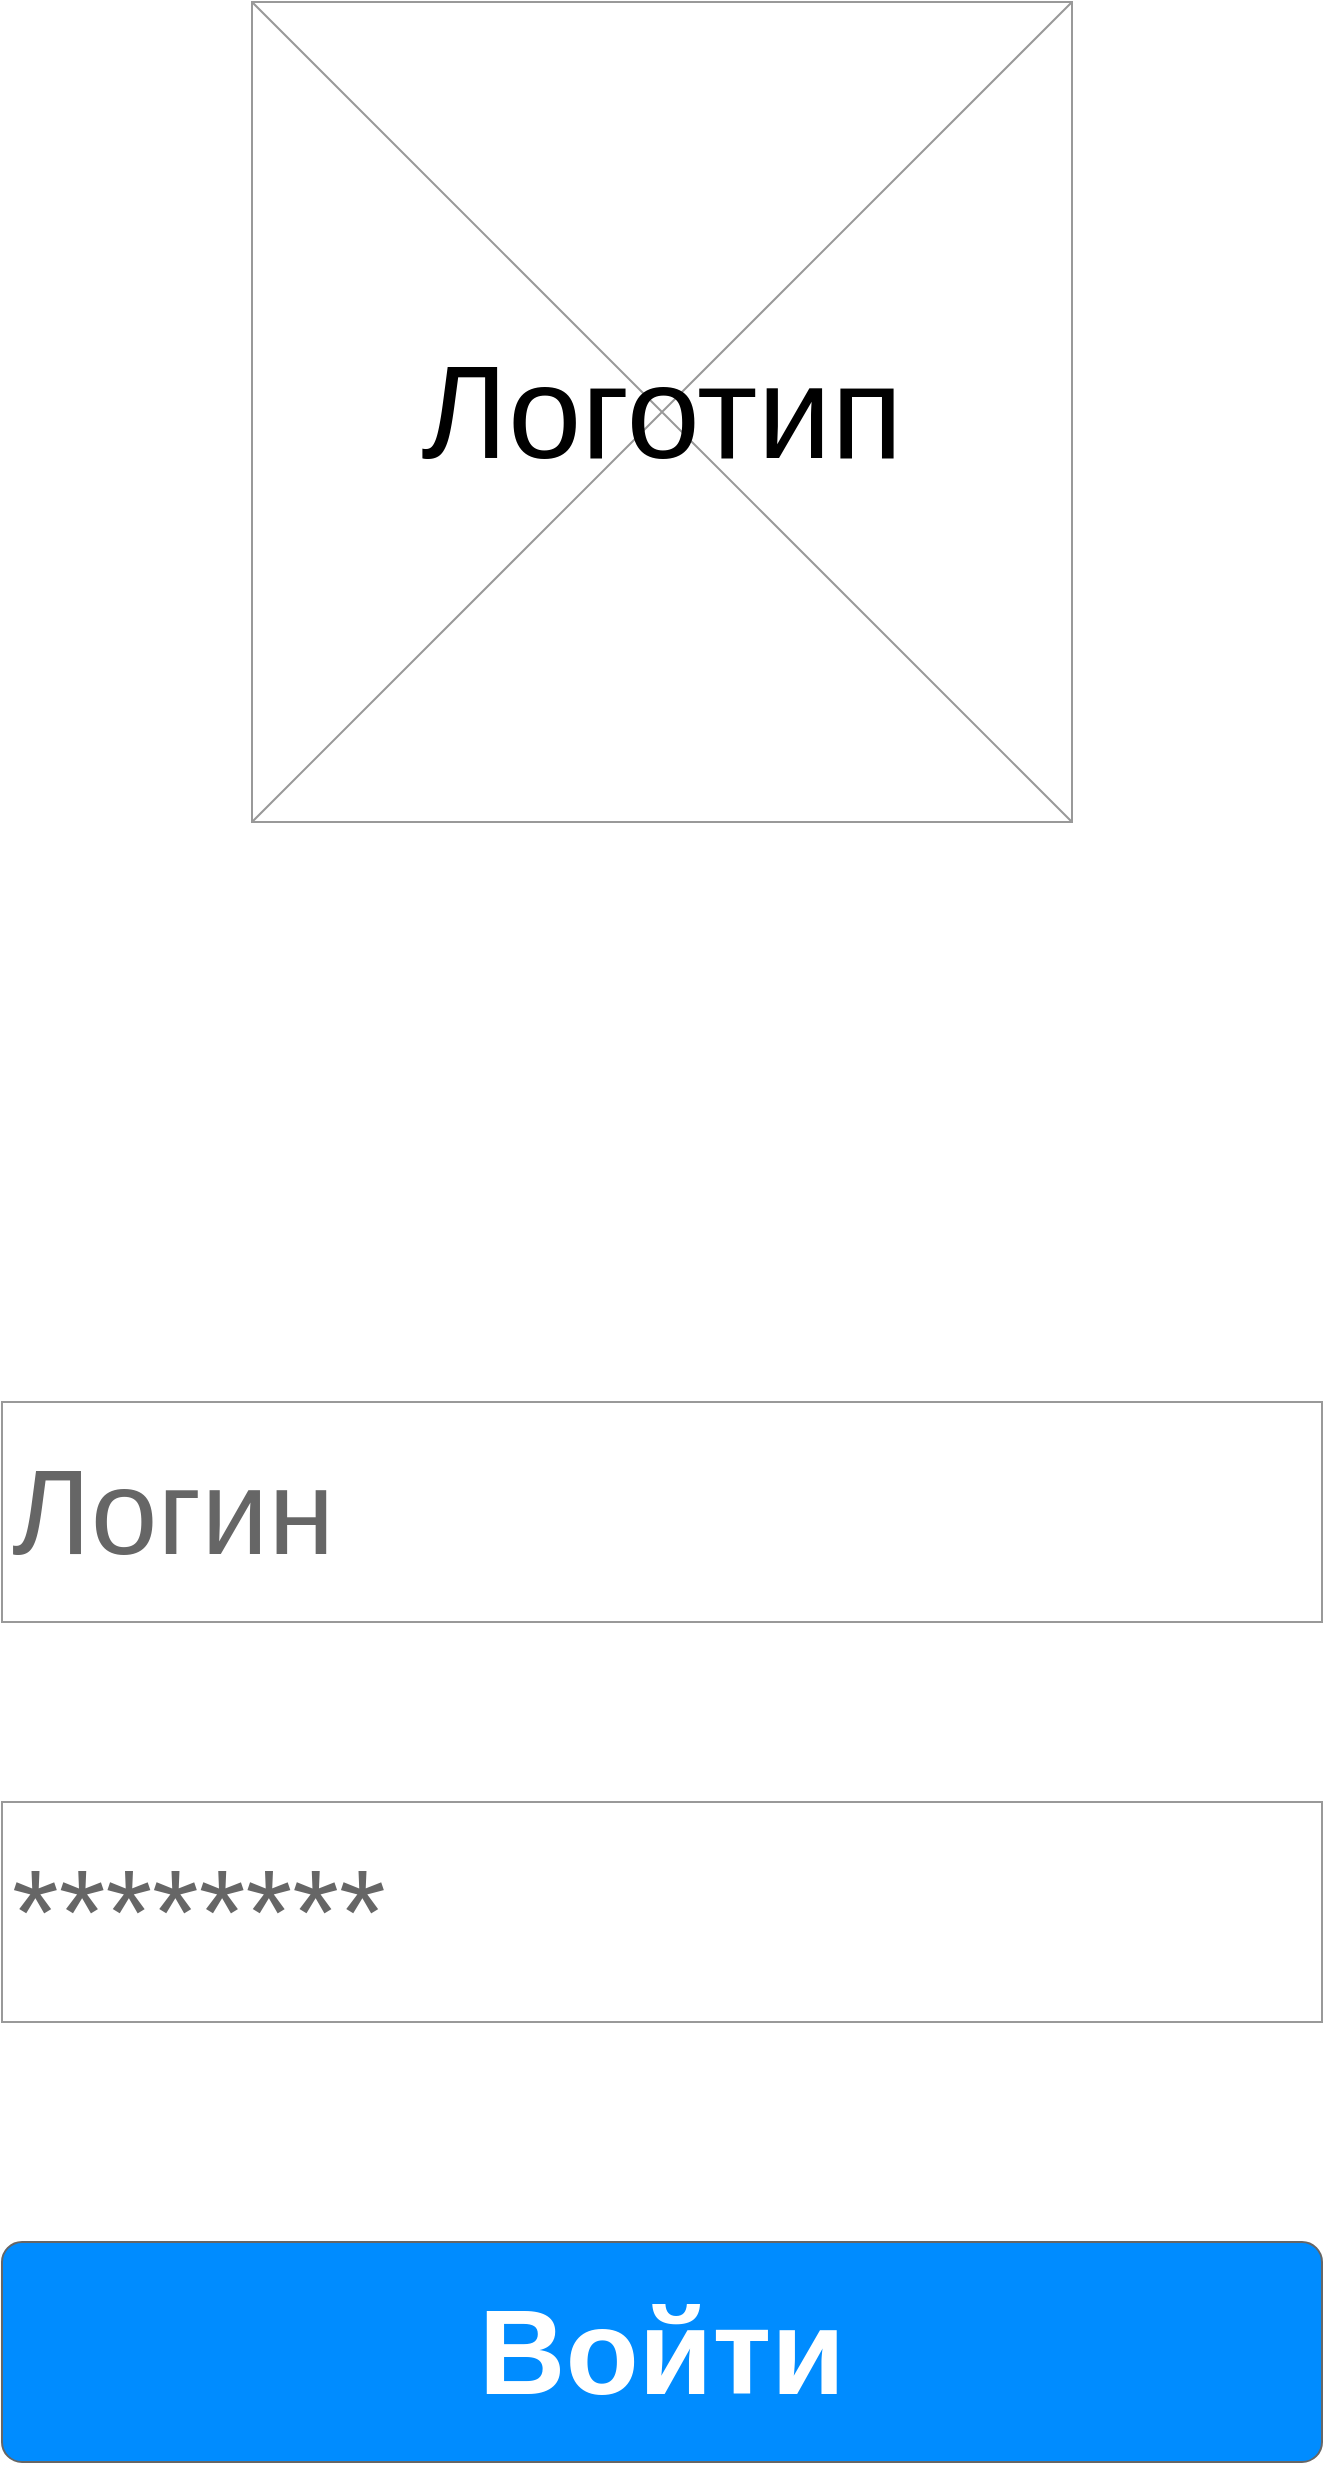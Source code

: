 <mxfile version="23.0.2" type="device" pages="4">
  <diagram name="Аунтификация" id="ySiCZIDo2Rj9p5F1xZij">
    <mxGraphModel dx="1434" dy="836" grid="1" gridSize="10" guides="1" tooltips="1" connect="1" arrows="1" fold="1" page="1" pageScale="1" pageWidth="900" pageHeight="1600" math="0" shadow="0">
      <root>
        <mxCell id="0" />
        <mxCell id="1" parent="0" />
        <mxCell id="jyLG3yJGlukyr1ifa2qQ-2" value="" style="verticalLabelPosition=bottom;shadow=0;dashed=0;align=center;html=1;verticalAlign=top;strokeWidth=1;shape=mxgraph.mockup.graphics.simpleIcon;strokeColor=#999999;" parent="1" vertex="1">
          <mxGeometry x="245" y="210" width="410" height="410" as="geometry" />
        </mxCell>
        <mxCell id="jyLG3yJGlukyr1ifa2qQ-3" value="&lt;span style=&quot;font-size: 66px;&quot;&gt;Логотип&lt;/span&gt;" style="text;strokeColor=none;align=center;fillColor=none;html=1;verticalAlign=middle;whiteSpace=wrap;rounded=0;" parent="1" vertex="1">
          <mxGeometry x="420" y="400" width="60" height="30" as="geometry" />
        </mxCell>
        <mxCell id="jyLG3yJGlukyr1ifa2qQ-6" value="********" style="strokeWidth=1;shadow=0;dashed=0;align=center;html=1;shape=mxgraph.mockup.forms.pwField;strokeColor=#999999;mainText=;align=left;fontColor=#666666;fontSize=60;spacingLeft=3;" parent="1" vertex="1">
          <mxGeometry x="120" y="1110" width="660" height="110" as="geometry" />
        </mxCell>
        <mxCell id="jyLG3yJGlukyr1ifa2qQ-7" value="Логин" style="strokeWidth=1;shadow=0;dashed=0;align=center;html=1;shape=mxgraph.mockup.forms.pwField;strokeColor=#999999;mainText=;align=left;fontColor=#666666;fontSize=60;spacingLeft=3;" parent="1" vertex="1">
          <mxGeometry x="120" y="910" width="660" height="110" as="geometry" />
        </mxCell>
        <mxCell id="jyLG3yJGlukyr1ifa2qQ-8" value="&lt;font style=&quot;font-size: 60px;&quot;&gt;Войти&lt;/font&gt;" style="strokeWidth=1;shadow=0;dashed=0;align=center;html=1;shape=mxgraph.mockup.buttons.button;strokeColor=#666666;fontColor=#ffffff;mainText=;buttonStyle=round;fontSize=17;fontStyle=1;fillColor=#008cff;whiteSpace=wrap;" parent="1" vertex="1">
          <mxGeometry x="120" y="1330" width="660" height="110" as="geometry" />
        </mxCell>
      </root>
    </mxGraphModel>
  </diagram>
  <diagram id="TamIpbKGmUBPfyhQq0Ri" name="Список Пациентов">
    <mxGraphModel dx="6270" dy="4180" grid="1" gridSize="10" guides="1" tooltips="1" connect="1" arrows="1" fold="1" page="1" pageScale="1" pageWidth="900" pageHeight="1600" math="0" shadow="0">
      <root>
        <mxCell id="0" />
        <mxCell id="1" parent="0" />
        <mxCell id="nPZ27QrUlWKUypArkr3B-47" value="Search" style="strokeWidth=1;shadow=0;dashed=0;align=center;html=1;shape=mxgraph.mockup.forms.searchBox;strokeColor=#999999;mainText=;strokeColor2=#008cff;fontColor=#666666;fontSize=60;align=left;spacingLeft=3;whiteSpace=wrap;container=1;" parent="1" vertex="1">
          <mxGeometry x="950" y="30" width="800" height="130" as="geometry" />
        </mxCell>
        <mxCell id="nPZ27QrUlWKUypArkr3B-49" value="" style="rounded=0;whiteSpace=wrap;html=1;" parent="1" vertex="1">
          <mxGeometry x="950" y="200" width="800" height="140" as="geometry" />
        </mxCell>
        <mxCell id="nPZ27QrUlWKUypArkr3B-48" value="" style="verticalLabelPosition=bottom;shadow=0;dashed=0;align=center;html=1;verticalAlign=top;strokeWidth=1;shape=mxgraph.mockup.containers.userMale;strokeColor=#666666;strokeColor2=#008cff;" parent="1" vertex="1">
          <mxGeometry x="970" y="220" width="100" height="100" as="geometry" />
        </mxCell>
        <mxCell id="nPZ27QrUlWKUypArkr3B-50" value="&lt;font style=&quot;font-size: 44px;&quot;&gt;Имя Фамилия Отчество&lt;/font&gt;" style="text;html=1;strokeColor=none;fillColor=none;align=center;verticalAlign=middle;whiteSpace=wrap;rounded=0;" parent="1" vertex="1">
          <mxGeometry x="1070" y="220" width="560" height="30" as="geometry" />
        </mxCell>
        <mxCell id="nPZ27QrUlWKUypArkr3B-51" value="Просмотреть" style="strokeWidth=1;shadow=0;dashed=0;align=center;html=1;shape=mxgraph.mockup.buttons.button;strokeColor=#666666;fontColor=#ffffff;mainText=;buttonStyle=round;fontSize=17;fontStyle=1;fillColor=#008cff;whiteSpace=wrap;" parent="1" vertex="1">
          <mxGeometry x="1620" y="230" width="110" height="80" as="geometry" />
        </mxCell>
        <mxCell id="nPZ27QrUlWKUypArkr3B-52" value="" style="rounded=0;whiteSpace=wrap;html=1;" parent="1" vertex="1">
          <mxGeometry x="950" y="370" width="800" height="140" as="geometry" />
        </mxCell>
        <mxCell id="nPZ27QrUlWKUypArkr3B-53" value="" style="verticalLabelPosition=bottom;shadow=0;dashed=0;align=center;html=1;verticalAlign=top;strokeWidth=1;shape=mxgraph.mockup.containers.userMale;strokeColor=#666666;strokeColor2=#008cff;" parent="1" vertex="1">
          <mxGeometry x="970" y="390" width="100" height="100" as="geometry" />
        </mxCell>
        <mxCell id="nPZ27QrUlWKUypArkr3B-54" value="&lt;font style=&quot;font-size: 44px;&quot;&gt;Имя Фамилия Отчество&lt;/font&gt;" style="text;html=1;strokeColor=none;fillColor=none;align=center;verticalAlign=middle;whiteSpace=wrap;rounded=0;" parent="1" vertex="1">
          <mxGeometry x="1070" y="390" width="560" height="30" as="geometry" />
        </mxCell>
        <mxCell id="nPZ27QrUlWKUypArkr3B-55" value="Просмотреть" style="strokeWidth=1;shadow=0;dashed=0;align=center;html=1;shape=mxgraph.mockup.buttons.button;strokeColor=#666666;fontColor=#ffffff;mainText=;buttonStyle=round;fontSize=17;fontStyle=1;fillColor=#008cff;whiteSpace=wrap;" parent="1" vertex="1">
          <mxGeometry x="1620" y="400" width="110" height="80" as="geometry" />
        </mxCell>
        <mxCell id="nPZ27QrUlWKUypArkr3B-56" value="" style="rounded=0;whiteSpace=wrap;html=1;" parent="1" vertex="1">
          <mxGeometry x="950" y="540" width="800" height="140" as="geometry" />
        </mxCell>
        <mxCell id="nPZ27QrUlWKUypArkr3B-57" value="" style="verticalLabelPosition=bottom;shadow=0;dashed=0;align=center;html=1;verticalAlign=top;strokeWidth=1;shape=mxgraph.mockup.containers.userMale;strokeColor=#666666;strokeColor2=#008cff;" parent="1" vertex="1">
          <mxGeometry x="970" y="560" width="100" height="100" as="geometry" />
        </mxCell>
        <mxCell id="nPZ27QrUlWKUypArkr3B-58" value="&lt;font style=&quot;font-size: 44px;&quot;&gt;Имя Фамилия Отчество&lt;/font&gt;" style="text;html=1;strokeColor=none;fillColor=none;align=center;verticalAlign=middle;whiteSpace=wrap;rounded=0;" parent="1" vertex="1">
          <mxGeometry x="1070" y="560" width="560" height="30" as="geometry" />
        </mxCell>
        <mxCell id="nPZ27QrUlWKUypArkr3B-59" value="Просмотреть" style="strokeWidth=1;shadow=0;dashed=0;align=center;html=1;shape=mxgraph.mockup.buttons.button;strokeColor=#666666;fontColor=#ffffff;mainText=;buttonStyle=round;fontSize=17;fontStyle=1;fillColor=#008cff;whiteSpace=wrap;" parent="1" vertex="1">
          <mxGeometry x="1620" y="570" width="110" height="80" as="geometry" />
        </mxCell>
        <mxCell id="nPZ27QrUlWKUypArkr3B-60" value="" style="rounded=0;whiteSpace=wrap;html=1;" parent="1" vertex="1">
          <mxGeometry x="950" y="710" width="800" height="140" as="geometry" />
        </mxCell>
        <mxCell id="nPZ27QrUlWKUypArkr3B-61" value="" style="verticalLabelPosition=bottom;shadow=0;dashed=0;align=center;html=1;verticalAlign=top;strokeWidth=1;shape=mxgraph.mockup.containers.userMale;strokeColor=#666666;strokeColor2=#008cff;" parent="1" vertex="1">
          <mxGeometry x="970" y="730" width="100" height="100" as="geometry" />
        </mxCell>
        <mxCell id="nPZ27QrUlWKUypArkr3B-62" value="&lt;font style=&quot;font-size: 44px;&quot;&gt;Имя Фамилия Отчество&lt;/font&gt;" style="text;html=1;strokeColor=none;fillColor=none;align=center;verticalAlign=middle;whiteSpace=wrap;rounded=0;" parent="1" vertex="1">
          <mxGeometry x="1070" y="730" width="560" height="30" as="geometry" />
        </mxCell>
        <mxCell id="nPZ27QrUlWKUypArkr3B-63" value="Просмотреть" style="strokeWidth=1;shadow=0;dashed=0;align=center;html=1;shape=mxgraph.mockup.buttons.button;strokeColor=#666666;fontColor=#ffffff;mainText=;buttonStyle=round;fontSize=17;fontStyle=1;fillColor=#008cff;whiteSpace=wrap;" parent="1" vertex="1">
          <mxGeometry x="1620" y="740" width="110" height="80" as="geometry" />
        </mxCell>
        <mxCell id="nPZ27QrUlWKUypArkr3B-64" value="" style="rounded=0;whiteSpace=wrap;html=1;" parent="1" vertex="1">
          <mxGeometry x="950" y="880" width="800" height="140" as="geometry" />
        </mxCell>
        <mxCell id="nPZ27QrUlWKUypArkr3B-65" value="" style="verticalLabelPosition=bottom;shadow=0;dashed=0;align=center;html=1;verticalAlign=top;strokeWidth=1;shape=mxgraph.mockup.containers.userMale;strokeColor=#666666;strokeColor2=#008cff;" parent="1" vertex="1">
          <mxGeometry x="970" y="900" width="100" height="100" as="geometry" />
        </mxCell>
        <mxCell id="nPZ27QrUlWKUypArkr3B-66" value="&lt;font style=&quot;font-size: 44px;&quot;&gt;Имя Фамилия Отчество&lt;/font&gt;" style="text;html=1;strokeColor=none;fillColor=none;align=center;verticalAlign=middle;whiteSpace=wrap;rounded=0;" parent="1" vertex="1">
          <mxGeometry x="1070" y="900" width="560" height="30" as="geometry" />
        </mxCell>
        <mxCell id="nPZ27QrUlWKUypArkr3B-67" value="Просмотреть" style="strokeWidth=1;shadow=0;dashed=0;align=center;html=1;shape=mxgraph.mockup.buttons.button;strokeColor=#666666;fontColor=#ffffff;mainText=;buttonStyle=round;fontSize=17;fontStyle=1;fillColor=#008cff;whiteSpace=wrap;" parent="1" vertex="1">
          <mxGeometry x="1620" y="910" width="110" height="80" as="geometry" />
        </mxCell>
        <mxCell id="nPZ27QrUlWKUypArkr3B-68" value="" style="rounded=0;whiteSpace=wrap;html=1;" parent="1" vertex="1">
          <mxGeometry x="950" y="1050" width="800" height="140" as="geometry" />
        </mxCell>
        <mxCell id="nPZ27QrUlWKUypArkr3B-69" value="" style="verticalLabelPosition=bottom;shadow=0;dashed=0;align=center;html=1;verticalAlign=top;strokeWidth=1;shape=mxgraph.mockup.containers.userMale;strokeColor=#666666;strokeColor2=#008cff;" parent="1" vertex="1">
          <mxGeometry x="970" y="1070" width="100" height="100" as="geometry" />
        </mxCell>
        <mxCell id="nPZ27QrUlWKUypArkr3B-70" value="&lt;font style=&quot;font-size: 44px;&quot;&gt;Имя Фамилия Отчество&lt;/font&gt;" style="text;html=1;strokeColor=none;fillColor=none;align=center;verticalAlign=middle;whiteSpace=wrap;rounded=0;" parent="1" vertex="1">
          <mxGeometry x="1070" y="1070" width="560" height="30" as="geometry" />
        </mxCell>
        <mxCell id="nPZ27QrUlWKUypArkr3B-71" value="Просмотреть" style="strokeWidth=1;shadow=0;dashed=0;align=center;html=1;shape=mxgraph.mockup.buttons.button;strokeColor=#666666;fontColor=#ffffff;mainText=;buttonStyle=round;fontSize=17;fontStyle=1;fillColor=#008cff;whiteSpace=wrap;" parent="1" vertex="1">
          <mxGeometry x="1620" y="1080" width="110" height="80" as="geometry" />
        </mxCell>
        <mxCell id="nPZ27QrUlWKUypArkr3B-79" value="" style="endArrow=classic;html=1;rounded=0;strokeWidth=5;" parent="1" edge="1">
          <mxGeometry width="50" height="50" relative="1" as="geometry">
            <mxPoint x="1680" y="250" as="sourcePoint" />
            <mxPoint x="1840" y="250" as="targetPoint" />
          </mxGeometry>
        </mxCell>
        <mxCell id="nPZ27QrUlWKUypArkr3B-80" value="" style="verticalLabelPosition=bottom;shadow=0;dashed=0;align=center;html=1;verticalAlign=top;strokeWidth=1;shape=mxgraph.mockup.containers.userMale;strokeColor=#666666;strokeColor2=#008cff;" parent="1" vertex="1">
          <mxGeometry x="1850" y="199" width="360" height="360" as="geometry" />
        </mxCell>
        <mxCell id="nPZ27QrUlWKUypArkr3B-81" value="&lt;font style=&quot;font-size: 44px;&quot;&gt;Имя Фамилия Отчество&lt;/font&gt;" style="text;html=1;strokeColor=none;fillColor=none;align=center;verticalAlign=middle;whiteSpace=wrap;rounded=0;" parent="1" vertex="1">
          <mxGeometry x="2280" y="199" width="350" height="150" as="geometry" />
        </mxCell>
        <mxCell id="nPZ27QrUlWKUypArkr3B-82" value="&lt;font style=&quot;font-size: 44px;&quot;&gt;Общая информация&lt;/font&gt;" style="text;html=1;strokeColor=none;fillColor=none;align=center;verticalAlign=middle;whiteSpace=wrap;rounded=0;" parent="1" vertex="1">
          <mxGeometry x="1830" y="579" width="450" height="80" as="geometry" />
        </mxCell>
        <mxCell id="nPZ27QrUlWKUypArkr3B-83" value="-Line 1&lt;br&gt;-Line 2&lt;br&gt;-Line 3&lt;br&gt;-Line 4&lt;br&gt;-Line 1&lt;br&gt;-Line 2&lt;br&gt;-Line 3&lt;br&gt;-Line 4&lt;br&gt;-Line 1&lt;br&gt;-Line 2&lt;br&gt;-Line 3&lt;br&gt;-Line 4&lt;br&gt;" style="strokeWidth=1;shadow=0;dashed=0;align=center;html=1;shape=mxgraph.mockup.text.bulletedList;textColor=#666666;mainText=,,,,;textSize=17;bulletStyle=none;strokeColor=none;fillColor=none;align=left;verticalAlign=top;fontSize=44;fontColor=#666666;" parent="1" vertex="1">
          <mxGeometry x="1850" y="664" width="790" height="765" as="geometry" />
        </mxCell>
        <mxCell id="joloTA6rOyIPzkMrVpuG-1" value="&lt;font style=&quot;font-size: 60px;&quot;&gt;Начать приём&lt;/font&gt;" style="strokeWidth=1;shadow=0;dashed=0;align=center;html=1;shape=mxgraph.mockup.buttons.button;strokeColor=#666666;fontColor=#ffffff;mainText=;buttonStyle=round;fontSize=17;fontStyle=1;fillColor=#008cff;whiteSpace=wrap;" parent="1" vertex="1">
          <mxGeometry x="1900" y="1470" width="660" height="110" as="geometry" />
        </mxCell>
        <mxCell id="joloTA6rOyIPzkMrVpuG-2" value="&lt;font style=&quot;font-size: 40px;&quot;&gt;История приёмов&lt;/font&gt;" style="strokeWidth=1;shadow=0;dashed=0;align=center;html=1;shape=mxgraph.mockup.buttons.button;mainText=;buttonStyle=round;fontSize=17;fontStyle=1;whiteSpace=wrap;fillColor=#647687;fontColor=#ffffff;strokeColor=#314354;" parent="1" vertex="1">
          <mxGeometry x="2280" y="399" width="370" height="100" as="geometry" />
        </mxCell>
        <mxCell id="joloTA6rOyIPzkMrVpuG-10" value="" style="strokeColor=#999999;verticalLabelPosition=bottom;shadow=0;dashed=0;verticalAlign=top;strokeWidth=2;html=1;shape=mxgraph.mockup.misc.printIcon;" parent="1" vertex="1">
          <mxGeometry x="2530" y="20" width="130" height="130" as="geometry" />
        </mxCell>
        <mxCell id="joloTA6rOyIPzkMrVpuG-11" value="" style="strokeColor=#999999;verticalLabelPosition=bottom;shadow=0;dashed=0;verticalAlign=top;strokeWidth=2;html=1;shape=mxgraph.mockup.misc.shareIcon;" parent="1" vertex="1">
          <mxGeometry x="2370" y="20" width="130" height="130" as="geometry" />
        </mxCell>
        <mxCell id="joloTA6rOyIPzkMrVpuG-13" value="" style="strokeWidth=1;shadow=0;dashed=0;align=center;html=1;shape=mxgraph.mockup.rrect;rSize=10;fillColor=#ffffff;strokeColor=#666666;" parent="1" vertex="1">
          <mxGeometry x="2800" y="40" width="700" height="169" as="geometry" />
        </mxCell>
        <mxCell id="joloTA6rOyIPzkMrVpuG-14" value="&lt;font style=&quot;font-size: 40px;&quot;&gt;Динамика здоровья&lt;/font&gt;" style="strokeColor=inherit;fillColor=inherit;gradientColor=inherit;strokeWidth=1;shadow=0;dashed=0;align=center;html=1;shape=mxgraph.mockup.rrect;rSize=0;fontSize=17;fontColor=#666666;fontStyle=1;resizeHeight=1;whiteSpace=wrap;" parent="joloTA6rOyIPzkMrVpuG-13" vertex="1">
          <mxGeometry width="350" height="169" relative="1" as="geometry">
            <mxPoint x="350" as="offset" />
          </mxGeometry>
        </mxCell>
        <mxCell id="joloTA6rOyIPzkMrVpuG-17" value="&lt;font style=&quot;font-size: 40px;&quot;&gt;История приёмов пациента&lt;/font&gt;" style="strokeWidth=1;shadow=0;dashed=0;align=center;html=1;shape=mxgraph.mockup.leftButton;rSize=10;fontSize=17;fontColor=#ffffff;fontStyle=1;fillColor=#008cff;strokeColor=#008cff;resizeHeight=1;whiteSpace=wrap;" parent="joloTA6rOyIPzkMrVpuG-13" vertex="1">
          <mxGeometry width="355" height="169" relative="1" as="geometry">
            <mxPoint x="-5" as="offset" />
          </mxGeometry>
        </mxCell>
        <mxCell id="joloTA6rOyIPzkMrVpuG-18" value="" style="rounded=0;whiteSpace=wrap;html=1;" parent="1" vertex="1">
          <mxGeometry x="2750" y="280" width="800" height="140" as="geometry" />
        </mxCell>
        <mxCell id="joloTA6rOyIPzkMrVpuG-20" value="&lt;font style=&quot;font-size: 44px;&quot;&gt;Дата&lt;/font&gt;" style="text;html=1;strokeColor=none;fillColor=none;align=center;verticalAlign=middle;whiteSpace=wrap;rounded=0;" parent="1" vertex="1">
          <mxGeometry x="2750" y="330" width="160" height="30" as="geometry" />
        </mxCell>
        <mxCell id="joloTA6rOyIPzkMrVpuG-21" value="Просмотреть" style="strokeWidth=1;shadow=0;dashed=0;align=center;html=1;shape=mxgraph.mockup.buttons.button;strokeColor=#666666;fontColor=#ffffff;mainText=;buttonStyle=round;fontSize=17;fontStyle=1;fillColor=#008cff;whiteSpace=wrap;" parent="1" vertex="1">
          <mxGeometry x="3420" y="310" width="110" height="80" as="geometry" />
        </mxCell>
        <mxCell id="joloTA6rOyIPzkMrVpuG-22" value="" style="rounded=0;whiteSpace=wrap;html=1;" parent="1" vertex="1">
          <mxGeometry x="2750" y="450" width="800" height="140" as="geometry" />
        </mxCell>
        <mxCell id="joloTA6rOyIPzkMrVpuG-25" value="Просмотреть" style="strokeWidth=1;shadow=0;dashed=0;align=center;html=1;shape=mxgraph.mockup.buttons.button;strokeColor=#666666;fontColor=#ffffff;mainText=;buttonStyle=round;fontSize=17;fontStyle=1;fillColor=#008cff;whiteSpace=wrap;" parent="1" vertex="1">
          <mxGeometry x="3420" y="480" width="110" height="80" as="geometry" />
        </mxCell>
        <mxCell id="joloTA6rOyIPzkMrVpuG-26" value="" style="rounded=0;whiteSpace=wrap;html=1;" parent="1" vertex="1">
          <mxGeometry x="2750" y="620" width="800" height="140" as="geometry" />
        </mxCell>
        <mxCell id="joloTA6rOyIPzkMrVpuG-29" value="Просмотреть" style="strokeWidth=1;shadow=0;dashed=0;align=center;html=1;shape=mxgraph.mockup.buttons.button;strokeColor=#666666;fontColor=#ffffff;mainText=;buttonStyle=round;fontSize=17;fontStyle=1;fillColor=#008cff;whiteSpace=wrap;" parent="1" vertex="1">
          <mxGeometry x="3420" y="650" width="110" height="80" as="geometry" />
        </mxCell>
        <mxCell id="joloTA6rOyIPzkMrVpuG-30" value="" style="rounded=0;whiteSpace=wrap;html=1;" parent="1" vertex="1">
          <mxGeometry x="2750" y="790" width="800" height="140" as="geometry" />
        </mxCell>
        <mxCell id="joloTA6rOyIPzkMrVpuG-33" value="Просмотреть" style="strokeWidth=1;shadow=0;dashed=0;align=center;html=1;shape=mxgraph.mockup.buttons.button;strokeColor=#666666;fontColor=#ffffff;mainText=;buttonStyle=round;fontSize=17;fontStyle=1;fillColor=#008cff;whiteSpace=wrap;" parent="1" vertex="1">
          <mxGeometry x="3420" y="820" width="110" height="80" as="geometry" />
        </mxCell>
        <mxCell id="joloTA6rOyIPzkMrVpuG-34" value="" style="rounded=0;whiteSpace=wrap;html=1;" parent="1" vertex="1">
          <mxGeometry x="2750" y="960" width="800" height="140" as="geometry" />
        </mxCell>
        <mxCell id="joloTA6rOyIPzkMrVpuG-37" value="Просмотреть" style="strokeWidth=1;shadow=0;dashed=0;align=center;html=1;shape=mxgraph.mockup.buttons.button;strokeColor=#666666;fontColor=#ffffff;mainText=;buttonStyle=round;fontSize=17;fontStyle=1;fillColor=#008cff;whiteSpace=wrap;" parent="1" vertex="1">
          <mxGeometry x="3420" y="990" width="110" height="80" as="geometry" />
        </mxCell>
        <mxCell id="joloTA6rOyIPzkMrVpuG-38" value="" style="rounded=0;whiteSpace=wrap;html=1;" parent="1" vertex="1">
          <mxGeometry x="2750" y="1130" width="800" height="140" as="geometry" />
        </mxCell>
        <mxCell id="joloTA6rOyIPzkMrVpuG-41" value="Просмотреть" style="strokeWidth=1;shadow=0;dashed=0;align=center;html=1;shape=mxgraph.mockup.buttons.button;strokeColor=#666666;fontColor=#ffffff;mainText=;buttonStyle=round;fontSize=17;fontStyle=1;fillColor=#008cff;whiteSpace=wrap;" parent="1" vertex="1">
          <mxGeometry x="3420" y="1160" width="110" height="80" as="geometry" />
        </mxCell>
        <mxCell id="joloTA6rOyIPzkMrVpuG-45" value="&lt;span style=&quot;font-size: 44px;&quot;&gt;Название&lt;/span&gt;" style="text;html=1;strokeColor=none;fillColor=none;align=center;verticalAlign=middle;whiteSpace=wrap;rounded=0;" parent="1" vertex="1">
          <mxGeometry x="2910" y="305" width="470" height="30" as="geometry" />
        </mxCell>
        <mxCell id="joloTA6rOyIPzkMrVpuG-46" value="&lt;span style=&quot;font-size: 44px;&quot;&gt;Название&lt;/span&gt;" style="text;html=1;strokeColor=none;fillColor=none;align=center;verticalAlign=middle;whiteSpace=wrap;rounded=0;" parent="1" vertex="1">
          <mxGeometry x="2920" y="485" width="470" height="30" as="geometry" />
        </mxCell>
        <mxCell id="joloTA6rOyIPzkMrVpuG-47" value="&lt;font style=&quot;font-size: 44px;&quot;&gt;Дата&lt;/font&gt;" style="text;html=1;strokeColor=none;fillColor=none;align=center;verticalAlign=middle;whiteSpace=wrap;rounded=0;" parent="1" vertex="1">
          <mxGeometry x="2760" y="510" width="160" height="30" as="geometry" />
        </mxCell>
        <mxCell id="joloTA6rOyIPzkMrVpuG-48" value="&lt;span style=&quot;font-size: 44px;&quot;&gt;Название&lt;/span&gt;" style="text;html=1;strokeColor=none;fillColor=none;align=center;verticalAlign=middle;whiteSpace=wrap;rounded=0;" parent="1" vertex="1">
          <mxGeometry x="2920" y="640" width="470" height="30" as="geometry" />
        </mxCell>
        <mxCell id="joloTA6rOyIPzkMrVpuG-49" value="&lt;font style=&quot;font-size: 44px;&quot;&gt;Дата&lt;/font&gt;" style="text;html=1;strokeColor=none;fillColor=none;align=center;verticalAlign=middle;whiteSpace=wrap;rounded=0;" parent="1" vertex="1">
          <mxGeometry x="2760" y="665" width="160" height="30" as="geometry" />
        </mxCell>
        <mxCell id="joloTA6rOyIPzkMrVpuG-50" value="&lt;span style=&quot;font-size: 44px;&quot;&gt;Название&lt;/span&gt;" style="text;html=1;strokeColor=none;fillColor=none;align=center;verticalAlign=middle;whiteSpace=wrap;rounded=0;" parent="1" vertex="1">
          <mxGeometry x="2920" y="820" width="470" height="30" as="geometry" />
        </mxCell>
        <mxCell id="joloTA6rOyIPzkMrVpuG-51" value="&lt;font style=&quot;font-size: 44px;&quot;&gt;Дата&lt;/font&gt;" style="text;html=1;strokeColor=none;fillColor=none;align=center;verticalAlign=middle;whiteSpace=wrap;rounded=0;" parent="1" vertex="1">
          <mxGeometry x="2760" y="845" width="160" height="30" as="geometry" />
        </mxCell>
        <mxCell id="joloTA6rOyIPzkMrVpuG-52" value="&lt;span style=&quot;font-size: 44px;&quot;&gt;Название&lt;/span&gt;" style="text;html=1;strokeColor=none;fillColor=none;align=center;verticalAlign=middle;whiteSpace=wrap;rounded=0;" parent="1" vertex="1">
          <mxGeometry x="2920" y="995" width="470" height="30" as="geometry" />
        </mxCell>
        <mxCell id="joloTA6rOyIPzkMrVpuG-53" value="&lt;font style=&quot;font-size: 44px;&quot;&gt;Дата&lt;/font&gt;" style="text;html=1;strokeColor=none;fillColor=none;align=center;verticalAlign=middle;whiteSpace=wrap;rounded=0;" parent="1" vertex="1">
          <mxGeometry x="2760" y="1020" width="160" height="30" as="geometry" />
        </mxCell>
        <mxCell id="joloTA6rOyIPzkMrVpuG-54" value="&lt;span style=&quot;font-size: 44px;&quot;&gt;Название&lt;/span&gt;" style="text;html=1;strokeColor=none;fillColor=none;align=center;verticalAlign=middle;whiteSpace=wrap;rounded=0;" parent="1" vertex="1">
          <mxGeometry x="2920" y="1160" width="470" height="30" as="geometry" />
        </mxCell>
        <mxCell id="joloTA6rOyIPzkMrVpuG-55" value="&lt;font style=&quot;font-size: 44px;&quot;&gt;Дата&lt;/font&gt;" style="text;html=1;strokeColor=none;fillColor=none;align=center;verticalAlign=middle;whiteSpace=wrap;rounded=0;" parent="1" vertex="1">
          <mxGeometry x="2760" y="1185" width="160" height="30" as="geometry" />
        </mxCell>
        <mxCell id="joloTA6rOyIPzkMrVpuG-57" value="Диагноз&lt;br&gt;стоимость&amp;nbsp;&lt;br&gt;рекомендации&lt;br&gt;тип&lt;br&gt;Направление&lt;br&gt;" style="strokeWidth=1;shadow=0;dashed=0;align=center;html=1;shape=mxgraph.mockup.text.bulletedList;textColor=#666666;mainText=,,,,;textSize=17;bulletStyle=none;strokeColor=none;fillColor=none;align=left;verticalAlign=top;fontSize=44;fontColor=#666666;" parent="1" vertex="1">
          <mxGeometry x="3650" y="610" width="790" height="270" as="geometry" />
        </mxCell>
        <mxCell id="joloTA6rOyIPzkMrVpuG-58" value="&lt;font style=&quot;font-size: 56px;&quot;&gt;Информация о приёме&lt;/font&gt;" style="text;html=1;strokeColor=none;fillColor=none;align=center;verticalAlign=middle;whiteSpace=wrap;rounded=0;" parent="1" vertex="1">
          <mxGeometry x="3720" y="70" width="660" height="80" as="geometry" />
        </mxCell>
        <mxCell id="joloTA6rOyIPzkMrVpuG-59" value="&lt;font style=&quot;font-size: 44px;&quot;&gt;Имя врача&lt;/font&gt;" style="text;html=1;strokeColor=none;fillColor=none;align=left;verticalAlign=middle;whiteSpace=wrap;rounded=0;" parent="1" vertex="1">
          <mxGeometry x="3654" y="320" width="350" height="150" as="geometry" />
        </mxCell>
        <mxCell id="joloTA6rOyIPzkMrVpuG-60" value="&lt;font style=&quot;font-size: 44px;&quot;&gt;Тип приёма&lt;/font&gt;" style="text;html=1;strokeColor=none;fillColor=none;align=left;verticalAlign=middle;whiteSpace=wrap;rounded=0;" parent="1" vertex="1">
          <mxGeometry x="3654" y="180" width="350" height="150" as="geometry" />
        </mxCell>
        <mxCell id="joloTA6rOyIPzkMrVpuG-63" value="" style="strokeColor=#999999;verticalLabelPosition=bottom;shadow=0;dashed=0;verticalAlign=top;strokeWidth=2;html=1;shape=mxgraph.mockup.misc.volumeIcon;" parent="1" vertex="1">
          <mxGeometry x="4144" y="410" width="180" height="180" as="geometry" />
        </mxCell>
        <mxCell id="joloTA6rOyIPzkMrVpuG-64" value="&lt;font style=&quot;font-size: 44px;&quot;&gt;Прослушать аудио сообщение&lt;/font&gt;" style="text;html=1;strokeColor=none;fillColor=none;align=center;verticalAlign=middle;whiteSpace=wrap;rounded=0;" parent="1" vertex="1">
          <mxGeometry x="4004" y="190" width="460" height="190" as="geometry" />
        </mxCell>
        <mxCell id="joloTA6rOyIPzkMrVpuG-65" value="&lt;font style=&quot;font-size: 44px;&quot;&gt;Дата&lt;/font&gt;" style="text;html=1;strokeColor=none;fillColor=none;align=left;verticalAlign=middle;whiteSpace=wrap;rounded=0;" parent="1" vertex="1">
          <mxGeometry x="3664" y="450" width="350" height="150" as="geometry" />
        </mxCell>
        <mxCell id="joloTA6rOyIPzkMrVpuG-85" value="" style="group" parent="1" vertex="1" connectable="0">
          <mxGeometry x="3647" y="1060.25" width="806" height="503.75" as="geometry" />
        </mxCell>
        <mxCell id="joloTA6rOyIPzkMrVpuG-75" value="" style="verticalLabelPosition=bottom;shadow=0;dashed=0;align=center;html=1;verticalAlign=top;strokeWidth=1;shape=mxgraph.mockup.graphics.simpleIcon;strokeColor=#999999;fillColor=#ffffff;" parent="joloTA6rOyIPzkMrVpuG-85" vertex="1">
          <mxGeometry width="201.5" height="201.5" as="geometry" />
        </mxCell>
        <mxCell id="joloTA6rOyIPzkMrVpuG-76" value="" style="verticalLabelPosition=bottom;shadow=0;dashed=0;align=center;html=1;verticalAlign=top;strokeWidth=1;shape=mxgraph.mockup.graphics.simpleIcon;strokeColor=#999999;fillColor=#ffffff;" parent="joloTA6rOyIPzkMrVpuG-85" vertex="1">
          <mxGeometry x="302.25" width="201.5" height="201.5" as="geometry" />
        </mxCell>
        <mxCell id="joloTA6rOyIPzkMrVpuG-77" value="" style="verticalLabelPosition=bottom;shadow=0;dashed=0;align=center;html=1;verticalAlign=top;strokeWidth=1;shape=mxgraph.mockup.graphics.simpleIcon;strokeColor=#999999;fillColor=#ffffff;" parent="joloTA6rOyIPzkMrVpuG-85" vertex="1">
          <mxGeometry x="604.5" width="201.5" height="201.5" as="geometry" />
        </mxCell>
        <mxCell id="joloTA6rOyIPzkMrVpuG-78" value="" style="verticalLabelPosition=bottom;shadow=0;dashed=0;align=center;html=1;verticalAlign=top;strokeWidth=1;shape=mxgraph.mockup.graphics.simpleIcon;strokeColor=#999999;fillColor=#ffffff;" parent="joloTA6rOyIPzkMrVpuG-85" vertex="1">
          <mxGeometry y="302.25" width="201.5" height="201.5" as="geometry" />
        </mxCell>
        <mxCell id="joloTA6rOyIPzkMrVpuG-79" value="" style="verticalLabelPosition=bottom;shadow=0;dashed=0;align=center;html=1;verticalAlign=top;strokeWidth=1;shape=mxgraph.mockup.graphics.simpleIcon;strokeColor=#999999;fillColor=#ffffff;" parent="joloTA6rOyIPzkMrVpuG-85" vertex="1">
          <mxGeometry x="302.25" y="302.25" width="201.5" height="201.5" as="geometry" />
        </mxCell>
        <mxCell id="joloTA6rOyIPzkMrVpuG-80" value="" style="verticalLabelPosition=bottom;shadow=0;dashed=0;align=center;html=1;verticalAlign=top;strokeWidth=1;shape=mxgraph.mockup.graphics.simpleIcon;strokeColor=#999999;fillColor=#ffffff;" parent="joloTA6rOyIPzkMrVpuG-85" vertex="1">
          <mxGeometry x="604.5" y="302.25" width="201.5" height="201.5" as="geometry" />
        </mxCell>
        <mxCell id="joloTA6rOyIPzkMrVpuG-86" value="&lt;span style=&quot;font-size: 44px;&quot;&gt;Прикреплённые изображения&lt;/span&gt;" style="text;html=1;strokeColor=none;fillColor=none;align=left;verticalAlign=middle;whiteSpace=wrap;rounded=0;" parent="1" vertex="1">
          <mxGeometry x="3647" y="945" width="643" height="80" as="geometry" />
        </mxCell>
        <mxCell id="joloTA6rOyIPzkMrVpuG-87" value="" style="strokeWidth=1;shadow=0;dashed=0;align=center;html=1;shape=mxgraph.mockup.rrect;rSize=10;fillColor=#ffffff;strokeColor=#666666;" parent="1" vertex="1">
          <mxGeometry x="4610" y="50" width="700" height="169" as="geometry" />
        </mxCell>
        <mxCell id="joloTA6rOyIPzkMrVpuG-88" value="&lt;font style=&quot;font-size: 40px;&quot;&gt;Динамика здоровья&lt;/font&gt;" style="strokeColor=#006EAF;fillColor=#1ba1e2;strokeWidth=1;shadow=0;dashed=0;align=center;html=1;shape=mxgraph.mockup.rrect;rSize=0;fontSize=17;fontColor=#ffffff;fontStyle=1;resizeHeight=1;whiteSpace=wrap;" parent="joloTA6rOyIPzkMrVpuG-87" vertex="1">
          <mxGeometry width="350" height="169" relative="1" as="geometry">
            <mxPoint x="350" as="offset" />
          </mxGeometry>
        </mxCell>
        <mxCell id="joloTA6rOyIPzkMrVpuG-89" value="&lt;font style=&quot;font-size: 44px;&quot; color=&quot;#0d0d0d&quot;&gt;История приёмов пациента&lt;/font&gt;" style="strokeWidth=1;shadow=0;dashed=0;align=center;html=1;shape=mxgraph.mockup.leftButton;rSize=10;fontSize=17;fontStyle=1;fillColor=#ffffff;strokeColor=#36393d;resizeHeight=1;whiteSpace=wrap;" parent="joloTA6rOyIPzkMrVpuG-87" vertex="1">
          <mxGeometry width="355" height="169" relative="1" as="geometry">
            <mxPoint x="-5" as="offset" />
          </mxGeometry>
        </mxCell>
        <mxCell id="joloTA6rOyIPzkMrVpuG-117" value="" style="verticalLabelPosition=bottom;shadow=0;dashed=0;align=center;html=1;verticalAlign=top;strokeWidth=1;shape=mxgraph.mockup.graphics.pieChart;strokeColor=#008cff;parts=10,20,35;partColors=#e0e0e0,#d0d0d0,#c0c0c0,#b0b0b0,#a0a0a0;strokeWidth=2;" parent="1" vertex="1">
          <mxGeometry x="4600" y="300" width="360" height="360" as="geometry" />
        </mxCell>
        <mxCell id="joloTA6rOyIPzkMrVpuG-118" value="" style="verticalLabelPosition=bottom;shadow=0;dashed=0;align=center;html=1;verticalAlign=top;strokeWidth=1;shape=mxgraph.mockup.graphics.columnChart;strokeColor=none;strokeColor2=none;strokeColor3=#666666;fillColor2=#008cff;fillColor3=#dddddd;" parent="1" vertex="1">
          <mxGeometry x="4580" y="770" width="660" height="330" as="geometry" />
        </mxCell>
        <mxCell id="joloTA6rOyIPzkMrVpuG-119" value="" style="verticalLabelPosition=bottom;shadow=0;dashed=0;align=center;html=1;verticalAlign=top;strokeWidth=1;shape=mxgraph.mockup.graphics.lineChart;strokeColor=none;strokeColor2=#666666;strokeColor3=#008cff;strokeColor4=#dddddd;" parent="1" vertex="1">
          <mxGeometry x="4580" y="1180" width="660" height="330" as="geometry" />
        </mxCell>
      </root>
    </mxGraphModel>
  </diagram>
  <diagram id="ftBQ3gsUHg9sCe0s3nVh" name="Новый приём">
    <mxGraphModel dx="112" dy="-485" grid="1" gridSize="10" guides="1" tooltips="1" connect="1" arrows="1" fold="1" page="1" pageScale="1" pageWidth="900" pageHeight="1600" math="0" shadow="0">
      <root>
        <mxCell id="0" />
        <mxCell id="1" parent="0" />
        <mxCell id="-0U5bIkCCztLXtuXOigj-1" value="" style="rounded=0;whiteSpace=wrap;html=1;fillColor=none;" vertex="1" parent="1">
          <mxGeometry x="1800" y="1600" width="900" height="3200" as="geometry" />
        </mxCell>
        <mxCell id="-0U5bIkCCztLXtuXOigj-2" value="Название" style="strokeWidth=1;shadow=0;dashed=0;align=center;html=1;shape=mxgraph.mockup.forms.anchor;align=right;spacingRight=2;fontColor=#E6E6E6;fontSize=40;" vertex="1" parent="1">
          <mxGeometry x="1880" y="1730" width="250" height="38.4" as="geometry" />
        </mxCell>
        <mxCell id="-0U5bIkCCztLXtuXOigj-3" value="цена" style="strokeWidth=1;shadow=0;dashed=0;align=center;html=1;shape=mxgraph.mockup.forms.anchor;align=right;spacingRight=2;fontColor=#E6E6E6;fontSize=40;" vertex="1" parent="1">
          <mxGeometry x="1880" y="1804.67" width="250" height="38.4" as="geometry" />
        </mxCell>
        <mxCell id="-0U5bIkCCztLXtuXOigj-4" value="дата" style="strokeWidth=1;shadow=0;dashed=0;align=center;html=1;shape=mxgraph.mockup.forms.anchor;align=right;spacingRight=2;fontColor=#E6E6E6;fontSize=40;" vertex="1" parent="1">
          <mxGeometry x="1880" y="1879.33" width="250" height="38.4" as="geometry" />
        </mxCell>
        <mxCell id="-0U5bIkCCztLXtuXOigj-5" value="Lorem ipsum dolor sit amet, consectetur adipisicing elit, sed do eiusmod tempor incididunt ut labore et dolore magna aliqua.&amp;nbsp;" style="strokeWidth=1;shadow=0;dashed=0;align=center;html=1;shape=mxgraph.mockup.forms.rrect;fillColor=#ffffff;rSize=0;fontColor=#666666;align=left;spacingLeft=3;strokeColor=#999999;verticalAlign=top;whiteSpace=wrap;fontSize=40;" vertex="1" parent="1">
          <mxGeometry x="1860" y="2285" width="760" height="180" as="geometry" />
        </mxCell>
        <mxCell id="-0U5bIkCCztLXtuXOigj-6" value="" style="group" vertex="1" connectable="0" parent="1">
          <mxGeometry x="2186.67" y="1730" width="473.33" height="430" as="geometry" />
        </mxCell>
        <mxCell id="-0U5bIkCCztLXtuXOigj-7" value="замена очков" style="strokeWidth=1;shadow=0;dashed=0;align=center;html=1;shape=mxgraph.mockup.forms.rrect;fillColor=#ffffff;rSize=0;fontColor=#666666;align=left;spacingLeft=3;strokeColor=#999999;fontSize=40;" vertex="1" parent="-0U5bIkCCztLXtuXOigj-6">
          <mxGeometry x="-52" width="473.33" height="38.4" as="geometry" />
        </mxCell>
        <mxCell id="-0U5bIkCCztLXtuXOigj-8" value="Greeting" style="strokeWidth=1;shadow=0;dashed=0;align=center;html=1;shape=mxgraph.mockup.forms.rrect;fillColor=#ffffff;rSize=0;fontColor=#666666;align=left;spacingLeft=3;strokeColor=#999999;fontSize=40;" vertex="1" parent="-0U5bIkCCztLXtuXOigj-6">
          <mxGeometry x="-52" y="74.667" width="473.33" height="38.4" as="geometry" />
        </mxCell>
        <mxCell id="-0U5bIkCCztLXtuXOigj-9" value="fred@jgraph.com" style="strokeWidth=1;shadow=0;dashed=0;align=center;html=1;shape=mxgraph.mockup.forms.rrect;fillColor=#ffffff;rSize=0;fontColor=#666666;align=left;spacingLeft=3;strokeColor=#999999;fontSize=40;" vertex="1" parent="-0U5bIkCCztLXtuXOigj-6">
          <mxGeometry x="-52" y="149.335" width="473.33" height="38.4" as="geometry" />
        </mxCell>
        <mxCell id="-0U5bIkCCztLXtuXOigj-10" value="" style="strokeWidth=1;shadow=0;dashed=0;align=right;html=1;shape=mxgraph.mockup.forms.rrect;rSize=0;strokeColor=#999999;fillColor=#ffffff;fontSize=36;" vertex="1" parent="-0U5bIkCCztLXtuXOigj-6">
          <mxGeometry x="-296.67" y="250" width="720" height="180" as="geometry" />
        </mxCell>
        <mxCell id="-0U5bIkCCztLXtuXOigj-11" value="Тип приёма" style="strokeWidth=1;shadow=0;dashed=0;align=left;html=1;shape=mxgraph.mockup.forms.rrect;rSize=0;strokeColor=#999999;fontColor=#008cff;fontSize=36;fillColor=#ffffff;resizeWidth=1;whiteSpace=wrap;" vertex="1" parent="-0U5bIkCCztLXtuXOigj-10">
          <mxGeometry width="720" height="50" relative="1" as="geometry">
            <mxPoint y="-21" as="offset" />
          </mxGeometry>
        </mxCell>
        <mxCell id="-0U5bIkCCztLXtuXOigj-12" value="Item 1" style="strokeWidth=1;shadow=0;dashed=0;align=center;html=1;shape=mxgraph.mockup.forms.anchor;fontSize=36;fontColor=#666666;align=left;spacingLeft=5;resizeWidth=1;whiteSpace=wrap;" vertex="1" parent="-0U5bIkCCztLXtuXOigj-10">
          <mxGeometry width="720" height="20" relative="1" as="geometry">
            <mxPoint y="30" as="offset" />
          </mxGeometry>
        </mxCell>
        <mxCell id="-0U5bIkCCztLXtuXOigj-13" value="Item 2" style="strokeWidth=1;shadow=0;dashed=0;align=center;html=1;shape=mxgraph.mockup.forms.anchor;fontSize=36;fontColor=#666666;align=left;spacingLeft=5;resizeWidth=1;whiteSpace=wrap;" vertex="1" parent="-0U5bIkCCztLXtuXOigj-10">
          <mxGeometry width="720" height="20" relative="1" as="geometry">
            <mxPoint y="60" as="offset" />
          </mxGeometry>
        </mxCell>
        <mxCell id="-0U5bIkCCztLXtuXOigj-14" value="Item 3" style="strokeWidth=1;shadow=0;dashed=0;align=right;html=1;shape=mxgraph.mockup.forms.rrect;rSize=0;fontSize=36;fontColor=#666666;align=left;spacingLeft=5;fillColor=#ddeeff;strokeColor=none;resizeWidth=1;whiteSpace=wrap;" vertex="1" parent="-0U5bIkCCztLXtuXOigj-10">
          <mxGeometry width="720" height="20" relative="1" as="geometry">
            <mxPoint y="90" as="offset" />
          </mxGeometry>
        </mxCell>
        <mxCell id="-0U5bIkCCztLXtuXOigj-15" value="Item 4" style="strokeWidth=1;shadow=0;dashed=0;align=right;html=1;shape=mxgraph.mockup.forms.anchor;fontSize=36;fontColor=#666666;align=left;spacingLeft=5;resizeWidth=1;whiteSpace=wrap;" vertex="1" parent="-0U5bIkCCztLXtuXOigj-10">
          <mxGeometry width="720" height="20" relative="1" as="geometry">
            <mxPoint y="124" as="offset" />
          </mxGeometry>
        </mxCell>
        <mxCell id="-0U5bIkCCztLXtuXOigj-16" value="&lt;font style=&quot;font-size: 56px;&quot;&gt;Новый приём&lt;/font&gt;" style="text;html=1;strokeColor=none;fillColor=none;align=center;verticalAlign=middle;whiteSpace=wrap;rounded=0;" vertex="1" parent="1">
          <mxGeometry x="1910" y="1610" width="660" height="80" as="geometry" />
        </mxCell>
        <mxCell id="-0U5bIkCCztLXtuXOigj-17" value="&lt;font style=&quot;font-size: 40px;&quot;&gt;Диагноз&lt;/font&gt;" style="text;html=1;strokeColor=none;fillColor=none;align=center;verticalAlign=middle;whiteSpace=wrap;rounded=0;" vertex="1" parent="1">
          <mxGeometry x="1830" y="2195" width="230" height="80" as="geometry" />
        </mxCell>
        <mxCell id="-0U5bIkCCztLXtuXOigj-18" value="Lorem ipsum dolor sit amet, consectetur adipisicing elit, sed do eiusmod tempor incididunt ut labore et dolore magna aliqua.&amp;nbsp;" style="strokeWidth=1;shadow=0;dashed=0;align=center;html=1;shape=mxgraph.mockup.forms.rrect;fillColor=#ffffff;rSize=0;fontColor=#666666;align=left;spacingLeft=3;strokeColor=#999999;verticalAlign=top;whiteSpace=wrap;fontSize=40;" vertex="1" parent="1">
          <mxGeometry x="1865" y="2572" width="755" height="180" as="geometry" />
        </mxCell>
        <mxCell id="-0U5bIkCCztLXtuXOigj-19" value="&lt;font style=&quot;font-size: 40px;&quot;&gt;Рекомендации&lt;/font&gt;" style="text;html=1;strokeColor=none;fillColor=none;align=center;verticalAlign=middle;whiteSpace=wrap;rounded=0;" vertex="1" parent="1">
          <mxGeometry x="1835" y="2482" width="325" height="80" as="geometry" />
        </mxCell>
        <mxCell id="-0U5bIkCCztLXtuXOigj-20" value="Lorem ipsum dolor sit amet, consectetur adipisicing elit, sed do eiusmod tempor incididunt ut labore et dolore magna aliqua.&amp;nbsp;" style="strokeWidth=1;shadow=0;dashed=0;align=center;html=1;shape=mxgraph.mockup.forms.rrect;fillColor=#ffffff;rSize=0;fontColor=#666666;align=left;spacingLeft=3;strokeColor=#999999;verticalAlign=top;whiteSpace=wrap;fontSize=40;" vertex="1" parent="1">
          <mxGeometry x="1865" y="2869" width="755" height="160" as="geometry" />
        </mxCell>
        <mxCell id="-0U5bIkCCztLXtuXOigj-21" value="&lt;font style=&quot;font-size: 40px;&quot;&gt;Направление&lt;/font&gt;" style="text;html=1;strokeColor=none;fillColor=none;align=center;verticalAlign=middle;whiteSpace=wrap;rounded=0;" vertex="1" parent="1">
          <mxGeometry x="1835" y="2779" width="325" height="80" as="geometry" />
        </mxCell>
        <mxCell id="-0U5bIkCCztLXtuXOigj-22" value="" style="strokeColor=#999999;verticalLabelPosition=bottom;shadow=0;dashed=0;verticalAlign=top;strokeWidth=2;html=1;shape=mxgraph.mockup.misc.volumeIcon;" vertex="1" parent="1">
          <mxGeometry x="2525" y="3075" width="105" height="105" as="geometry" />
        </mxCell>
        <mxCell id="-0U5bIkCCztLXtuXOigj-23" value="&lt;font style=&quot;font-size: 40px;&quot;&gt;Записать голосовое сообщение&lt;/font&gt;" style="text;html=1;strokeColor=none;fillColor=none;align=center;verticalAlign=middle;whiteSpace=wrap;rounded=0;" vertex="1" parent="1">
          <mxGeometry x="1867.5" y="3087.5" width="642.5" height="80" as="geometry" />
        </mxCell>
        <mxCell id="-0U5bIkCCztLXtuXOigj-24" value="&lt;font style=&quot;font-size: 40px;&quot;&gt;+&lt;/font&gt;" style="rounded=0;whiteSpace=wrap;html=1;" vertex="1" parent="1">
          <mxGeometry x="1850" y="3310" width="810" height="150" as="geometry" />
        </mxCell>
        <mxCell id="-0U5bIkCCztLXtuXOigj-25" value="&lt;font style=&quot;font-size: 40px;&quot;&gt;Прикрепить изображение&lt;/font&gt;" style="text;html=1;strokeColor=none;fillColor=none;align=left;verticalAlign=middle;whiteSpace=wrap;rounded=0;" vertex="1" parent="1">
          <mxGeometry x="1857.5" y="3220" width="642.5" height="80" as="geometry" />
        </mxCell>
        <mxCell id="-0U5bIkCCztLXtuXOigj-26" value="" style="verticalLabelPosition=bottom;shadow=0;dashed=0;align=center;html=1;verticalAlign=top;strokeWidth=1;shape=mxgraph.mockup.navigation.scrollBar;strokeColor=#999999;barPos=96.286;fillColor2=#99ddff;strokeColor2=none;direction=north;" vertex="1" parent="1">
          <mxGeometry x="2670" y="1640" width="20" height="3130" as="geometry" />
        </mxCell>
        <mxCell id="-0U5bIkCCztLXtuXOigj-27" value="&lt;font style=&quot;font-size: 40px;&quot;&gt;Рецепт&lt;/font&gt;" style="text;html=1;strokeColor=none;fillColor=none;align=left;verticalAlign=middle;whiteSpace=wrap;rounded=0;" vertex="1" parent="1">
          <mxGeometry x="1850" y="3524" width="642.5" height="80" as="geometry" />
        </mxCell>
        <mxCell id="-0U5bIkCCztLXtuXOigj-28" value="&lt;span style=&quot;font-size: 60px;&quot;&gt;+ Добавить препарат&lt;/span&gt;" style="strokeWidth=1;shadow=0;dashed=0;align=center;html=1;shape=mxgraph.mockup.buttons.button;strokeColor=#314354;fontColor=#ffffff;mainText=;buttonStyle=round;fontSize=17;fontStyle=1;fillColor=#647687;whiteSpace=wrap;" vertex="1" parent="1">
          <mxGeometry x="1925" y="3850" width="660" height="110" as="geometry" />
        </mxCell>
        <mxCell id="-0U5bIkCCztLXtuXOigj-29" value="" style="strokeWidth=1;shadow=0;dashed=0;align=right;html=1;shape=mxgraph.mockup.forms.rrect;rSize=0;strokeColor=#999999;fillColor=#ffffff;fontSize=36;" vertex="1" parent="1">
          <mxGeometry x="1840" y="3640" width="810" height="180" as="geometry" />
        </mxCell>
        <mxCell id="-0U5bIkCCztLXtuXOigj-30" value="Название&amp;nbsp; &amp;nbsp;| количество&amp;nbsp; &amp;nbsp; | дозировка" style="strokeWidth=1;shadow=0;dashed=0;align=left;html=1;shape=mxgraph.mockup.forms.rrect;rSize=0;strokeColor=#999999;fontColor=#008cff;fontSize=36;fillColor=#ffffff;resizeWidth=1;whiteSpace=wrap;" vertex="1" parent="-0U5bIkCCztLXtuXOigj-29">
          <mxGeometry width="810.0" height="50" relative="1" as="geometry">
            <mxPoint y="-21" as="offset" />
          </mxGeometry>
        </mxCell>
        <mxCell id="-0U5bIkCCztLXtuXOigj-31" value="Item 1&amp;nbsp; &amp;nbsp; &amp;nbsp; &amp;nbsp; &amp;nbsp;1 шт&amp;nbsp; &amp;nbsp; &amp;nbsp; &amp;nbsp; &amp;nbsp; &amp;nbsp; &amp;nbsp; &amp;nbsp; &amp;nbsp; &amp;nbsp; 5 раз \ день" style="strokeWidth=1;shadow=0;dashed=0;align=center;html=1;shape=mxgraph.mockup.forms.anchor;fontSize=36;fontColor=#666666;align=left;spacingLeft=5;resizeWidth=1;whiteSpace=wrap;" vertex="1" parent="-0U5bIkCCztLXtuXOigj-29">
          <mxGeometry width="810.0" height="20" relative="1" as="geometry">
            <mxPoint y="30" as="offset" />
          </mxGeometry>
        </mxCell>
        <mxCell id="-0U5bIkCCztLXtuXOigj-32" value="Item 2" style="strokeWidth=1;shadow=0;dashed=0;align=center;html=1;shape=mxgraph.mockup.forms.anchor;fontSize=36;fontColor=#666666;align=left;spacingLeft=5;resizeWidth=1;whiteSpace=wrap;" vertex="1" parent="-0U5bIkCCztLXtuXOigj-29">
          <mxGeometry width="810.0" height="20" relative="1" as="geometry">
            <mxPoint y="60" as="offset" />
          </mxGeometry>
        </mxCell>
        <mxCell id="-0U5bIkCCztLXtuXOigj-33" value="Item 3" style="strokeWidth=1;shadow=0;dashed=0;align=right;html=1;shape=mxgraph.mockup.forms.rrect;rSize=0;fontSize=36;fontColor=#666666;align=left;spacingLeft=5;fillColor=#ddeeff;strokeColor=none;resizeWidth=1;whiteSpace=wrap;" vertex="1" parent="-0U5bIkCCztLXtuXOigj-29">
          <mxGeometry width="810.0" height="20" relative="1" as="geometry">
            <mxPoint y="90" as="offset" />
          </mxGeometry>
        </mxCell>
        <mxCell id="-0U5bIkCCztLXtuXOigj-34" value="Item 4" style="strokeWidth=1;shadow=0;dashed=0;align=right;html=1;shape=mxgraph.mockup.forms.anchor;fontSize=36;fontColor=#666666;align=left;spacingLeft=5;resizeWidth=1;whiteSpace=wrap;" vertex="1" parent="-0U5bIkCCztLXtuXOigj-29">
          <mxGeometry width="810.0" height="20" relative="1" as="geometry">
            <mxPoint y="124" as="offset" />
          </mxGeometry>
        </mxCell>
        <mxCell id="-0U5bIkCCztLXtuXOigj-35" value="&lt;font style=&quot;font-size: 60px;&quot;&gt;Закончить приём&lt;/font&gt;" style="strokeWidth=1;shadow=0;dashed=0;align=center;html=1;shape=mxgraph.mockup.buttons.button;strokeColor=#6D1F00;fontColor=#ffffff;mainText=;buttonStyle=round;fontSize=17;fontStyle=1;fillColor=#a0522d;whiteSpace=wrap;" vertex="1" parent="1">
          <mxGeometry x="1920" y="4130" width="660" height="110" as="geometry" />
        </mxCell>
      </root>
    </mxGraphModel>
  </diagram>
  <diagram id="lqEwe8DTDPHFPmBUog3-" name="поиск препаратов">
    <mxGraphModel dx="3036" dy="144" grid="1" gridSize="10" guides="1" tooltips="1" connect="1" arrows="1" fold="1" page="1" pageScale="1" pageWidth="900" pageHeight="1600" math="0" shadow="0">
      <root>
        <mxCell id="0" />
        <mxCell id="1" parent="0" />
        <mxCell id="XY7Ir9YiKVH4oRcFkY8O-1" value="Поиск препаратов" style="text;html=1;strokeColor=none;fillColor=none;align=center;verticalAlign=middle;whiteSpace=wrap;rounded=0;fontSize=44;" vertex="1" parent="1">
          <mxGeometry x="2825" y="3240" width="660" height="80" as="geometry" />
        </mxCell>
        <mxCell id="XY7Ir9YiKVH4oRcFkY8O-2" value="Search" style="strokeWidth=1;shadow=0;dashed=0;align=center;html=1;shape=mxgraph.mockup.forms.searchBox;strokeColor=#999999;mainText=;strokeColor2=#008cff;fontColor=#666666;fontSize=60;align=left;spacingLeft=3;whiteSpace=wrap;container=1;" vertex="1" parent="1">
          <mxGeometry x="2770" y="3320" width="800" height="130" as="geometry" />
        </mxCell>
        <mxCell id="XY7Ir9YiKVH4oRcFkY8O-3" value="" style="group" vertex="1" connectable="0" parent="1">
          <mxGeometry x="2770" y="3470" width="800" height="140" as="geometry" />
        </mxCell>
        <mxCell id="XY7Ir9YiKVH4oRcFkY8O-4" value="" style="rounded=0;whiteSpace=wrap;html=1;" vertex="1" parent="XY7Ir9YiKVH4oRcFkY8O-3">
          <mxGeometry width="800" height="140" as="geometry" />
        </mxCell>
        <mxCell id="XY7Ir9YiKVH4oRcFkY8O-5" value="Добавить" style="strokeWidth=1;shadow=0;dashed=0;align=center;html=1;shape=mxgraph.mockup.buttons.button;strokeColor=#666666;fontColor=#ffffff;mainText=;buttonStyle=round;fontSize=17;fontStyle=1;fillColor=#008cff;whiteSpace=wrap;" vertex="1" parent="XY7Ir9YiKVH4oRcFkY8O-3">
          <mxGeometry x="670" y="30" width="110" height="80" as="geometry" />
        </mxCell>
        <mxCell id="XY7Ir9YiKVH4oRcFkY8O-6" value="&lt;span style=&quot;font-size: 44px;&quot;&gt;Название&lt;/span&gt;" style="text;html=1;strokeColor=none;fillColor=none;align=center;verticalAlign=middle;whiteSpace=wrap;rounded=0;" vertex="1" parent="XY7Ir9YiKVH4oRcFkY8O-3">
          <mxGeometry x="10" y="55" width="240" height="30" as="geometry" />
        </mxCell>
        <mxCell id="XY7Ir9YiKVH4oRcFkY8O-7" value="" style="group" vertex="1" connectable="0" parent="1">
          <mxGeometry x="2770" y="3660" width="800" height="140" as="geometry" />
        </mxCell>
        <mxCell id="XY7Ir9YiKVH4oRcFkY8O-8" value="" style="rounded=0;whiteSpace=wrap;html=1;" vertex="1" parent="XY7Ir9YiKVH4oRcFkY8O-7">
          <mxGeometry width="800" height="140" as="geometry" />
        </mxCell>
        <mxCell id="XY7Ir9YiKVH4oRcFkY8O-9" value="Добавить" style="strokeWidth=1;shadow=0;dashed=0;align=center;html=1;shape=mxgraph.mockup.buttons.button;strokeColor=#666666;fontColor=#ffffff;mainText=;buttonStyle=round;fontSize=17;fontStyle=1;fillColor=#008cff;whiteSpace=wrap;" vertex="1" parent="XY7Ir9YiKVH4oRcFkY8O-7">
          <mxGeometry x="670" y="30" width="110" height="80" as="geometry" />
        </mxCell>
        <mxCell id="XY7Ir9YiKVH4oRcFkY8O-10" value="&lt;span style=&quot;font-size: 44px;&quot;&gt;Название&lt;/span&gt;" style="text;html=1;strokeColor=none;fillColor=none;align=center;verticalAlign=middle;whiteSpace=wrap;rounded=0;" vertex="1" parent="XY7Ir9YiKVH4oRcFkY8O-7">
          <mxGeometry x="10" y="55" width="240" height="30" as="geometry" />
        </mxCell>
        <mxCell id="XY7Ir9YiKVH4oRcFkY8O-11" value="" style="group" vertex="1" connectable="0" parent="1">
          <mxGeometry x="2774" y="3840" width="800" height="140" as="geometry" />
        </mxCell>
        <mxCell id="XY7Ir9YiKVH4oRcFkY8O-12" value="" style="rounded=0;whiteSpace=wrap;html=1;" vertex="1" parent="XY7Ir9YiKVH4oRcFkY8O-11">
          <mxGeometry width="800" height="140" as="geometry" />
        </mxCell>
        <mxCell id="XY7Ir9YiKVH4oRcFkY8O-13" value="Добавить" style="strokeWidth=1;shadow=0;dashed=0;align=center;html=1;shape=mxgraph.mockup.buttons.button;strokeColor=#666666;fontColor=#ffffff;mainText=;buttonStyle=round;fontSize=17;fontStyle=1;fillColor=#008cff;whiteSpace=wrap;" vertex="1" parent="XY7Ir9YiKVH4oRcFkY8O-11">
          <mxGeometry x="670" y="30" width="110" height="80" as="geometry" />
        </mxCell>
        <mxCell id="XY7Ir9YiKVH4oRcFkY8O-14" value="&lt;span style=&quot;font-size: 44px;&quot;&gt;Название&lt;/span&gt;" style="text;html=1;strokeColor=none;fillColor=none;align=center;verticalAlign=middle;whiteSpace=wrap;rounded=0;" vertex="1" parent="XY7Ir9YiKVH4oRcFkY8O-11">
          <mxGeometry x="10" y="55" width="240" height="30" as="geometry" />
        </mxCell>
        <mxCell id="XY7Ir9YiKVH4oRcFkY8O-15" value="" style="group" vertex="1" connectable="0" parent="1">
          <mxGeometry x="2770" y="4010" width="800" height="140" as="geometry" />
        </mxCell>
        <mxCell id="XY7Ir9YiKVH4oRcFkY8O-16" value="" style="rounded=0;whiteSpace=wrap;html=1;" vertex="1" parent="XY7Ir9YiKVH4oRcFkY8O-15">
          <mxGeometry width="800" height="140" as="geometry" />
        </mxCell>
        <mxCell id="XY7Ir9YiKVH4oRcFkY8O-17" value="Добавить" style="strokeWidth=1;shadow=0;dashed=0;align=center;html=1;shape=mxgraph.mockup.buttons.button;strokeColor=#666666;fontColor=#ffffff;mainText=;buttonStyle=round;fontSize=17;fontStyle=1;fillColor=#008cff;whiteSpace=wrap;" vertex="1" parent="XY7Ir9YiKVH4oRcFkY8O-15">
          <mxGeometry x="670" y="30" width="110" height="80" as="geometry" />
        </mxCell>
        <mxCell id="XY7Ir9YiKVH4oRcFkY8O-18" value="&lt;span style=&quot;font-size: 44px;&quot;&gt;Название&lt;/span&gt;" style="text;html=1;strokeColor=none;fillColor=none;align=center;verticalAlign=middle;whiteSpace=wrap;rounded=0;" vertex="1" parent="XY7Ir9YiKVH4oRcFkY8O-15">
          <mxGeometry x="10" y="55" width="240" height="30" as="geometry" />
        </mxCell>
        <mxCell id="XY7Ir9YiKVH4oRcFkY8O-19" value="" style="group" vertex="1" connectable="0" parent="1">
          <mxGeometry x="2770" y="4200" width="800" height="140" as="geometry" />
        </mxCell>
        <mxCell id="XY7Ir9YiKVH4oRcFkY8O-20" value="" style="rounded=0;whiteSpace=wrap;html=1;" vertex="1" parent="XY7Ir9YiKVH4oRcFkY8O-19">
          <mxGeometry width="800" height="140" as="geometry" />
        </mxCell>
        <mxCell id="XY7Ir9YiKVH4oRcFkY8O-21" value="Добавить" style="strokeWidth=1;shadow=0;dashed=0;align=center;html=1;shape=mxgraph.mockup.buttons.button;strokeColor=#666666;fontColor=#ffffff;mainText=;buttonStyle=round;fontSize=17;fontStyle=1;fillColor=#008cff;whiteSpace=wrap;" vertex="1" parent="XY7Ir9YiKVH4oRcFkY8O-19">
          <mxGeometry x="670" y="30" width="110" height="80" as="geometry" />
        </mxCell>
        <mxCell id="XY7Ir9YiKVH4oRcFkY8O-22" value="&lt;span style=&quot;font-size: 44px;&quot;&gt;Название&lt;/span&gt;" style="text;html=1;strokeColor=none;fillColor=none;align=center;verticalAlign=middle;whiteSpace=wrap;rounded=0;" vertex="1" parent="XY7Ir9YiKVH4oRcFkY8O-19">
          <mxGeometry x="10" y="55" width="240" height="30" as="geometry" />
        </mxCell>
        <mxCell id="XY7Ir9YiKVH4oRcFkY8O-23" value="" style="group" vertex="1" connectable="0" parent="1">
          <mxGeometry x="2774" y="4380" width="800" height="140" as="geometry" />
        </mxCell>
        <mxCell id="XY7Ir9YiKVH4oRcFkY8O-24" value="" style="rounded=0;whiteSpace=wrap;html=1;" vertex="1" parent="XY7Ir9YiKVH4oRcFkY8O-23">
          <mxGeometry width="800" height="140" as="geometry" />
        </mxCell>
        <mxCell id="XY7Ir9YiKVH4oRcFkY8O-25" value="Добавить" style="strokeWidth=1;shadow=0;dashed=0;align=center;html=1;shape=mxgraph.mockup.buttons.button;strokeColor=#666666;fontColor=#ffffff;mainText=;buttonStyle=round;fontSize=17;fontStyle=1;fillColor=#008cff;whiteSpace=wrap;" vertex="1" parent="XY7Ir9YiKVH4oRcFkY8O-23">
          <mxGeometry x="670" y="30" width="110" height="80" as="geometry" />
        </mxCell>
        <mxCell id="XY7Ir9YiKVH4oRcFkY8O-26" value="&lt;span style=&quot;font-size: 44px;&quot;&gt;Название&lt;/span&gt;" style="text;html=1;strokeColor=none;fillColor=none;align=center;verticalAlign=middle;whiteSpace=wrap;rounded=0;" vertex="1" parent="XY7Ir9YiKVH4oRcFkY8O-23">
          <mxGeometry x="10" y="55" width="240" height="30" as="geometry" />
        </mxCell>
        <mxCell id="XY7Ir9YiKVH4oRcFkY8O-27" value="" style="endArrow=classic;html=1;rounded=0;strokeWidth=5;" edge="1" parent="1">
          <mxGeometry width="50" height="50" relative="1" as="geometry">
            <mxPoint x="3510" y="3538.57" as="sourcePoint" />
            <mxPoint x="3710" y="3538.57" as="targetPoint" />
          </mxGeometry>
        </mxCell>
        <mxCell id="XY7Ir9YiKVH4oRcFkY8O-28" value="" style="strokeWidth=1;shadow=0;dashed=0;align=center;html=1;shape=mxgraph.mockup.containers.rrect;rSize=0;strokeColor=#666666;fontColor=#666666;fontSize=17;verticalAlign=top;whiteSpace=wrap;fillColor=#ffffff;spacingTop=32;" vertex="1" parent="1">
          <mxGeometry x="3740" y="3400" width="610" height="520" as="geometry" />
        </mxCell>
        <mxCell id="XY7Ir9YiKVH4oRcFkY8O-29" value="&lt;font style=&quot;font-size: 30px;&quot;&gt;Добавление препарата&lt;/font&gt;" style="strokeWidth=1;shadow=0;dashed=0;align=center;html=1;shape=mxgraph.mockup.containers.rrect;rSize=0;fontSize=17;fontColor=#666666;strokeColor=#666666;align=left;spacingLeft=8;fillColor=#ffffff;resizeWidth=1;whiteSpace=wrap;" vertex="1" parent="XY7Ir9YiKVH4oRcFkY8O-28">
          <mxGeometry width="610" height="30" relative="1" as="geometry" />
        </mxCell>
        <mxCell id="XY7Ir9YiKVH4oRcFkY8O-30" value="" style="shape=ellipse;strokeColor=#008cff;resizable=0;fillColor=none;html=1;" vertex="1" parent="XY7Ir9YiKVH4oRcFkY8O-29">
          <mxGeometry x="1" y="0.5" width="20" height="20" relative="1" as="geometry">
            <mxPoint x="-25" y="-10" as="offset" />
          </mxGeometry>
        </mxCell>
        <mxCell id="XY7Ir9YiKVH4oRcFkY8O-31" value="" style="strokeWidth=1;shadow=0;dashed=0;align=center;html=1;shape=mxgraph.mockup.containers.rrect;rSize=0;fontSize=16;fontColor=#666666;strokeColor=#c4c4c4;resizable=0;whiteSpace=wrap;fillColor=#ffffff;" vertex="1" parent="XY7Ir9YiKVH4oRcFkY8O-28">
          <mxGeometry x="0.5" y="1" width="120" height="25" relative="1" as="geometry">
            <mxPoint x="-60" y="-33" as="offset" />
          </mxGeometry>
        </mxCell>
        <mxCell id="XY7Ir9YiKVH4oRcFkY8O-32" value="" style="strokeWidth=1;shadow=0;dashed=0;align=center;html=1;shape=mxgraph.mockup.text.textBox;fontColor=#666666;align=left;fontSize=17;spacingLeft=4;spacingTop=-3;whiteSpace=wrap;strokeColor=#666666;mainText=" vertex="1" parent="XY7Ir9YiKVH4oRcFkY8O-28">
          <mxGeometry x="280" y="50" width="300" height="90" as="geometry" />
        </mxCell>
        <mxCell id="XY7Ir9YiKVH4oRcFkY8O-33" value="" style="strokeWidth=1;shadow=0;dashed=0;align=center;html=1;shape=mxgraph.mockup.text.textBox;fontColor=#666666;align=left;fontSize=17;spacingLeft=4;spacingTop=-3;whiteSpace=wrap;strokeColor=#666666;mainText=" vertex="1" parent="XY7Ir9YiKVH4oRcFkY8O-28">
          <mxGeometry x="30" y="250" width="550" height="180" as="geometry" />
        </mxCell>
        <mxCell id="XY7Ir9YiKVH4oRcFkY8O-34" value="&lt;font color=&quot;#0d0d0d&quot;&gt;&lt;span style=&quot;font-size: 40px;&quot;&gt;Описание&lt;/span&gt;&lt;/font&gt;" style="text;html=1;strokeColor=none;fillColor=none;align=center;verticalAlign=middle;whiteSpace=wrap;rounded=0;" vertex="1" parent="XY7Ir9YiKVH4oRcFkY8O-28">
          <mxGeometry x="10" y="190" width="240" height="50" as="geometry" />
        </mxCell>
        <mxCell id="XY7Ir9YiKVH4oRcFkY8O-35" value="&lt;font color=&quot;#0d0d0d&quot;&gt;&lt;span style=&quot;font-size: 40px;&quot;&gt;Дозировка&lt;/span&gt;&lt;/font&gt;" style="text;html=1;strokeColor=none;fillColor=none;align=center;verticalAlign=middle;whiteSpace=wrap;rounded=0;" vertex="1" parent="XY7Ir9YiKVH4oRcFkY8O-28">
          <mxGeometry x="20" y="70" width="240" height="50" as="geometry" />
        </mxCell>
        <mxCell id="XY7Ir9YiKVH4oRcFkY8O-36" value="Добавить" style="strokeWidth=1;shadow=0;dashed=0;align=center;html=1;shape=mxgraph.mockup.buttons.button;strokeColor=#666666;fontColor=#ffffff;mainText=;buttonStyle=round;fontSize=17;fontStyle=1;fillColor=#008cff;whiteSpace=wrap;" vertex="1" parent="XY7Ir9YiKVH4oRcFkY8O-28">
          <mxGeometry x="110" y="450" width="390" height="60" as="geometry" />
        </mxCell>
      </root>
    </mxGraphModel>
  </diagram>
</mxfile>
